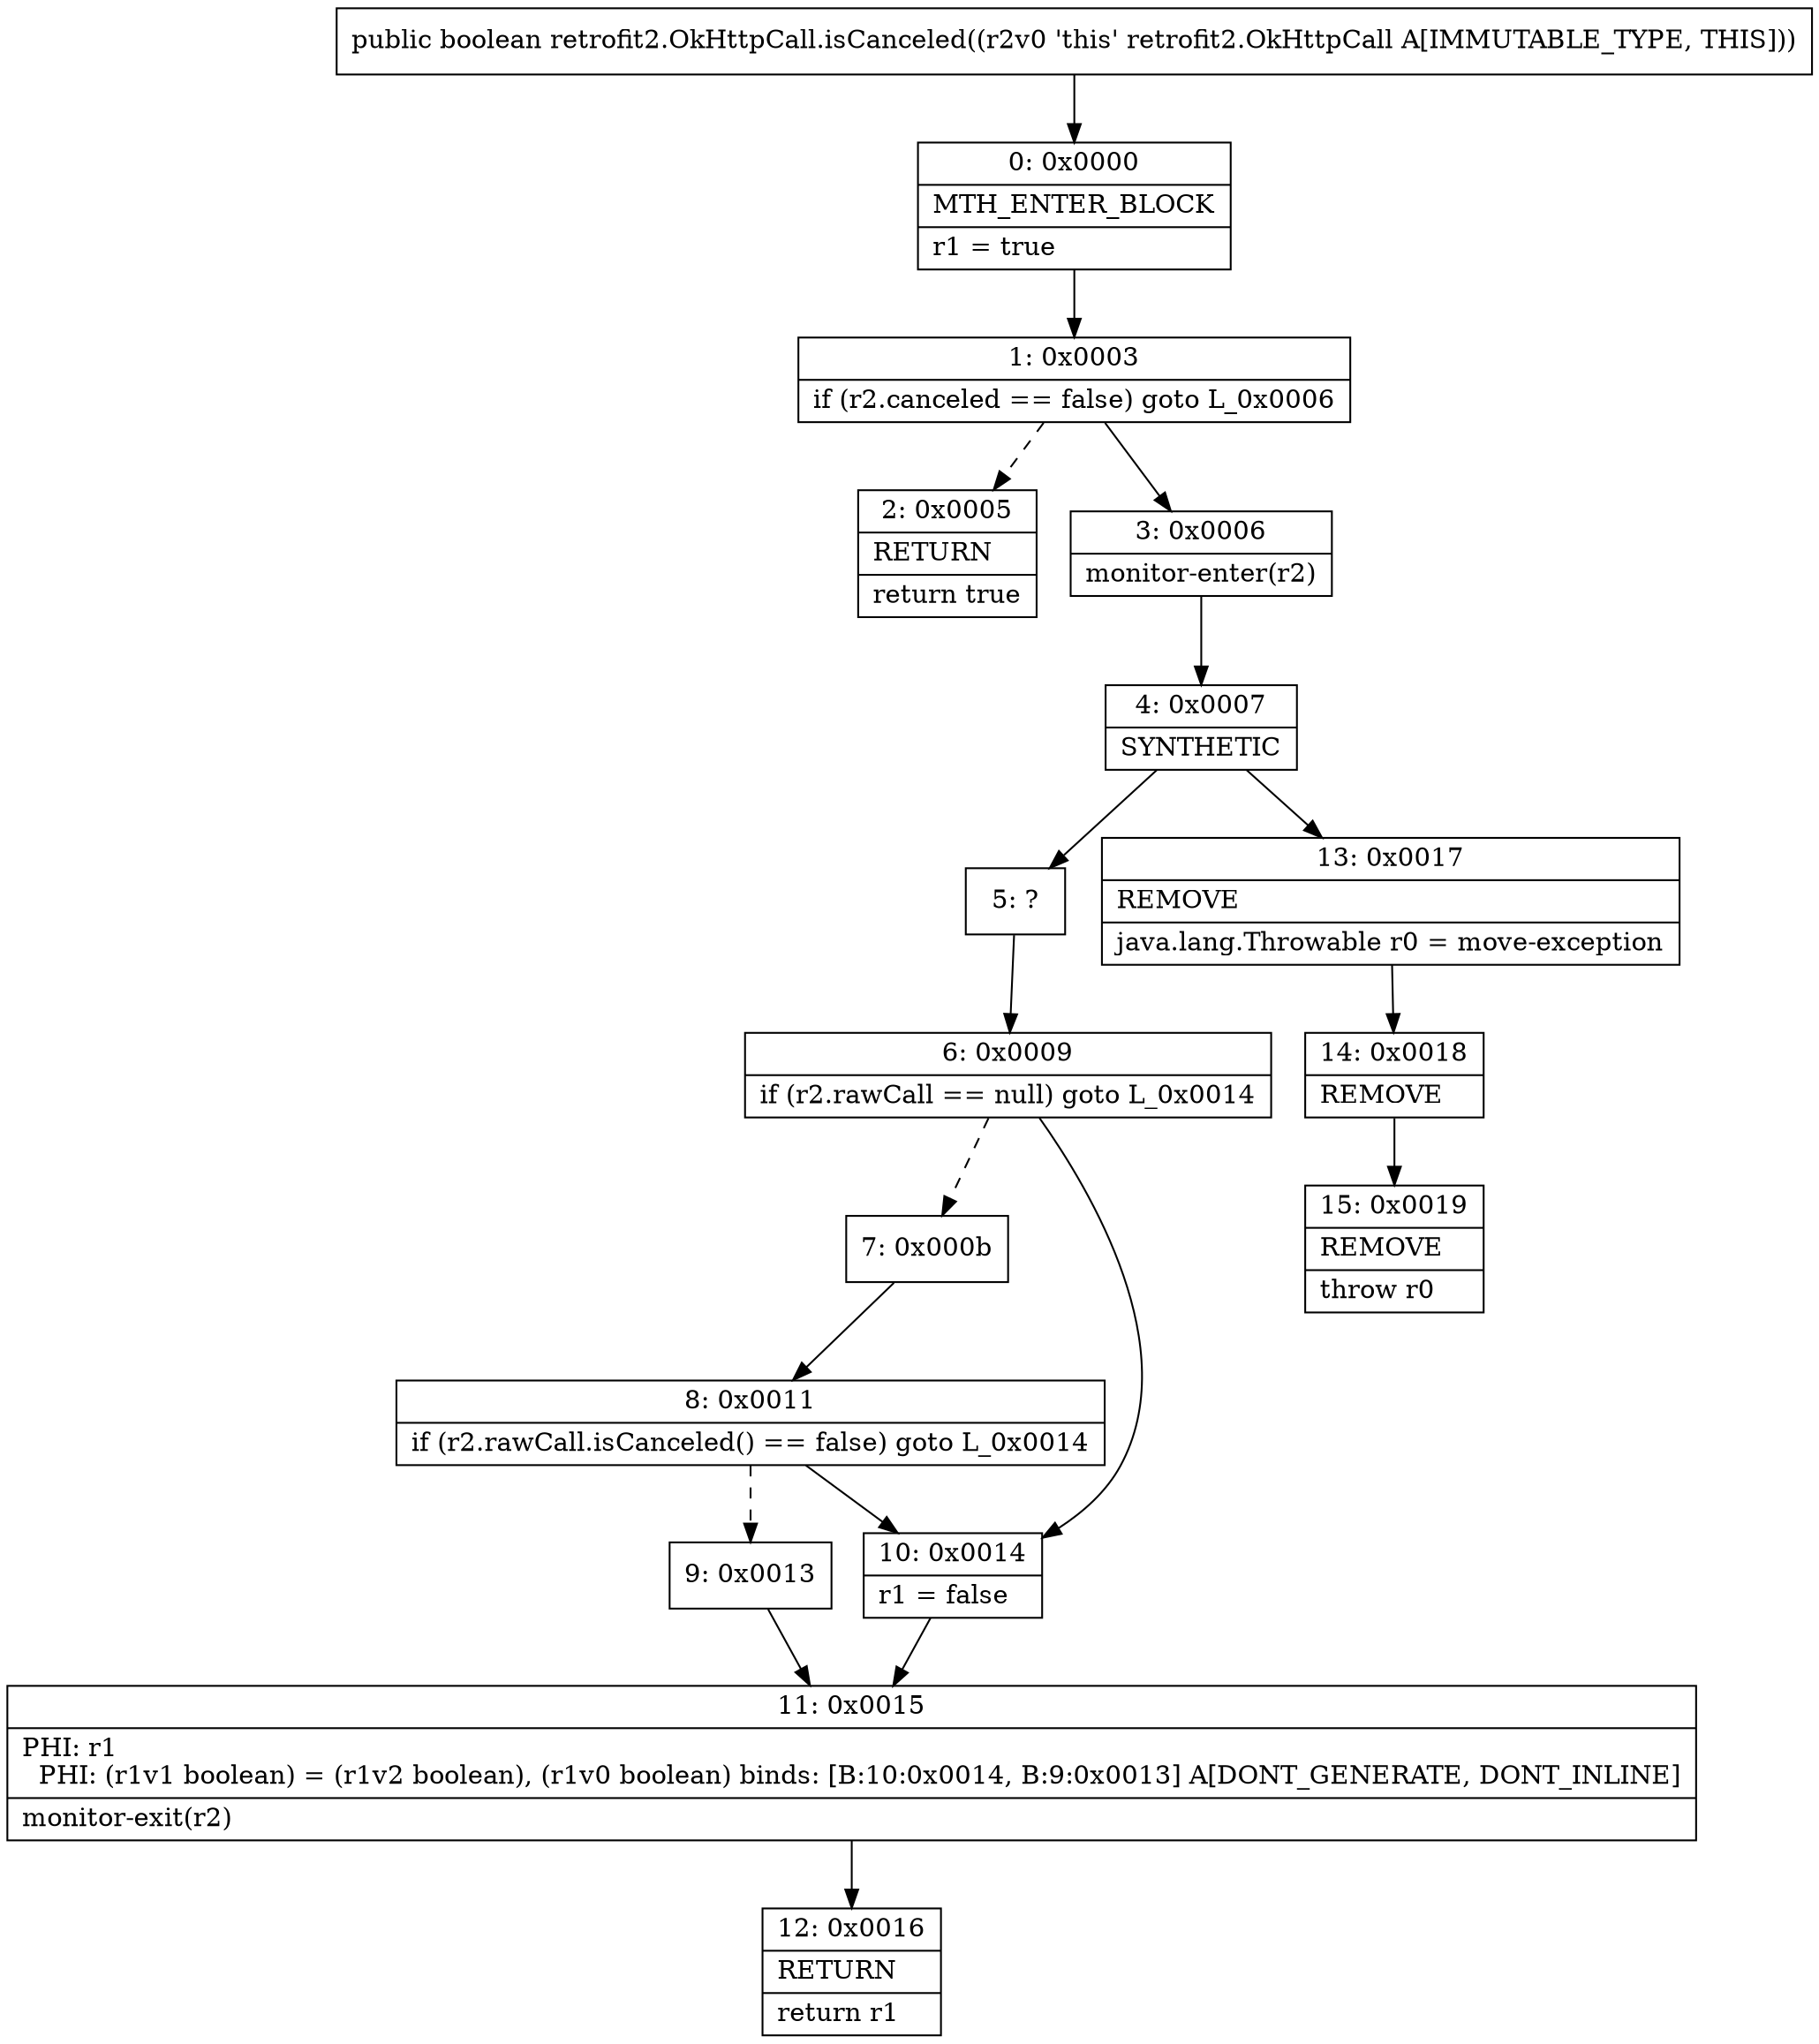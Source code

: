 digraph "CFG forretrofit2.OkHttpCall.isCanceled()Z" {
Node_0 [shape=record,label="{0\:\ 0x0000|MTH_ENTER_BLOCK\l|r1 = true\l}"];
Node_1 [shape=record,label="{1\:\ 0x0003|if (r2.canceled == false) goto L_0x0006\l}"];
Node_2 [shape=record,label="{2\:\ 0x0005|RETURN\l|return true\l}"];
Node_3 [shape=record,label="{3\:\ 0x0006|monitor\-enter(r2)\l}"];
Node_4 [shape=record,label="{4\:\ 0x0007|SYNTHETIC\l}"];
Node_5 [shape=record,label="{5\:\ ?}"];
Node_6 [shape=record,label="{6\:\ 0x0009|if (r2.rawCall == null) goto L_0x0014\l}"];
Node_7 [shape=record,label="{7\:\ 0x000b}"];
Node_8 [shape=record,label="{8\:\ 0x0011|if (r2.rawCall.isCanceled() == false) goto L_0x0014\l}"];
Node_9 [shape=record,label="{9\:\ 0x0013}"];
Node_10 [shape=record,label="{10\:\ 0x0014|r1 = false\l}"];
Node_11 [shape=record,label="{11\:\ 0x0015|PHI: r1 \l  PHI: (r1v1 boolean) = (r1v2 boolean), (r1v0 boolean) binds: [B:10:0x0014, B:9:0x0013] A[DONT_GENERATE, DONT_INLINE]\l|monitor\-exit(r2)\l}"];
Node_12 [shape=record,label="{12\:\ 0x0016|RETURN\l|return r1\l}"];
Node_13 [shape=record,label="{13\:\ 0x0017|REMOVE\l|java.lang.Throwable r0 = move\-exception\l}"];
Node_14 [shape=record,label="{14\:\ 0x0018|REMOVE\l}"];
Node_15 [shape=record,label="{15\:\ 0x0019|REMOVE\l|throw r0\l}"];
MethodNode[shape=record,label="{public boolean retrofit2.OkHttpCall.isCanceled((r2v0 'this' retrofit2.OkHttpCall A[IMMUTABLE_TYPE, THIS])) }"];
MethodNode -> Node_0;
Node_0 -> Node_1;
Node_1 -> Node_2[style=dashed];
Node_1 -> Node_3;
Node_3 -> Node_4;
Node_4 -> Node_5;
Node_4 -> Node_13;
Node_5 -> Node_6;
Node_6 -> Node_7[style=dashed];
Node_6 -> Node_10;
Node_7 -> Node_8;
Node_8 -> Node_9[style=dashed];
Node_8 -> Node_10;
Node_9 -> Node_11;
Node_10 -> Node_11;
Node_11 -> Node_12;
Node_13 -> Node_14;
Node_14 -> Node_15;
}


